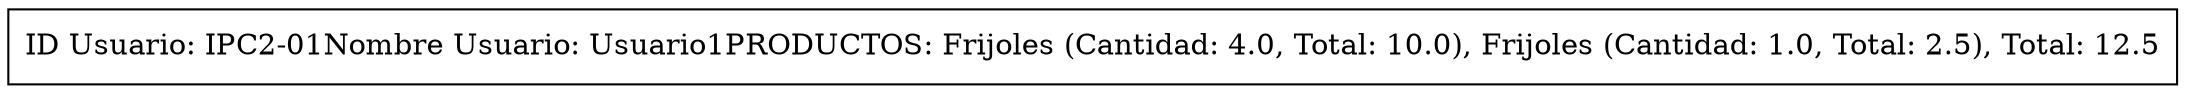 digraph G {
rankdir=LR;
node [shape=record];
nodo0 [label="ID Usuario: IPC2-01
Nombre Usuario: Usuario1
PRODUCTOS: Frijoles (Cantidad: 4.0, Total: 10.0), Frijoles (Cantidad: 1.0, Total: 2.5), 
Total: 12.5"];
}